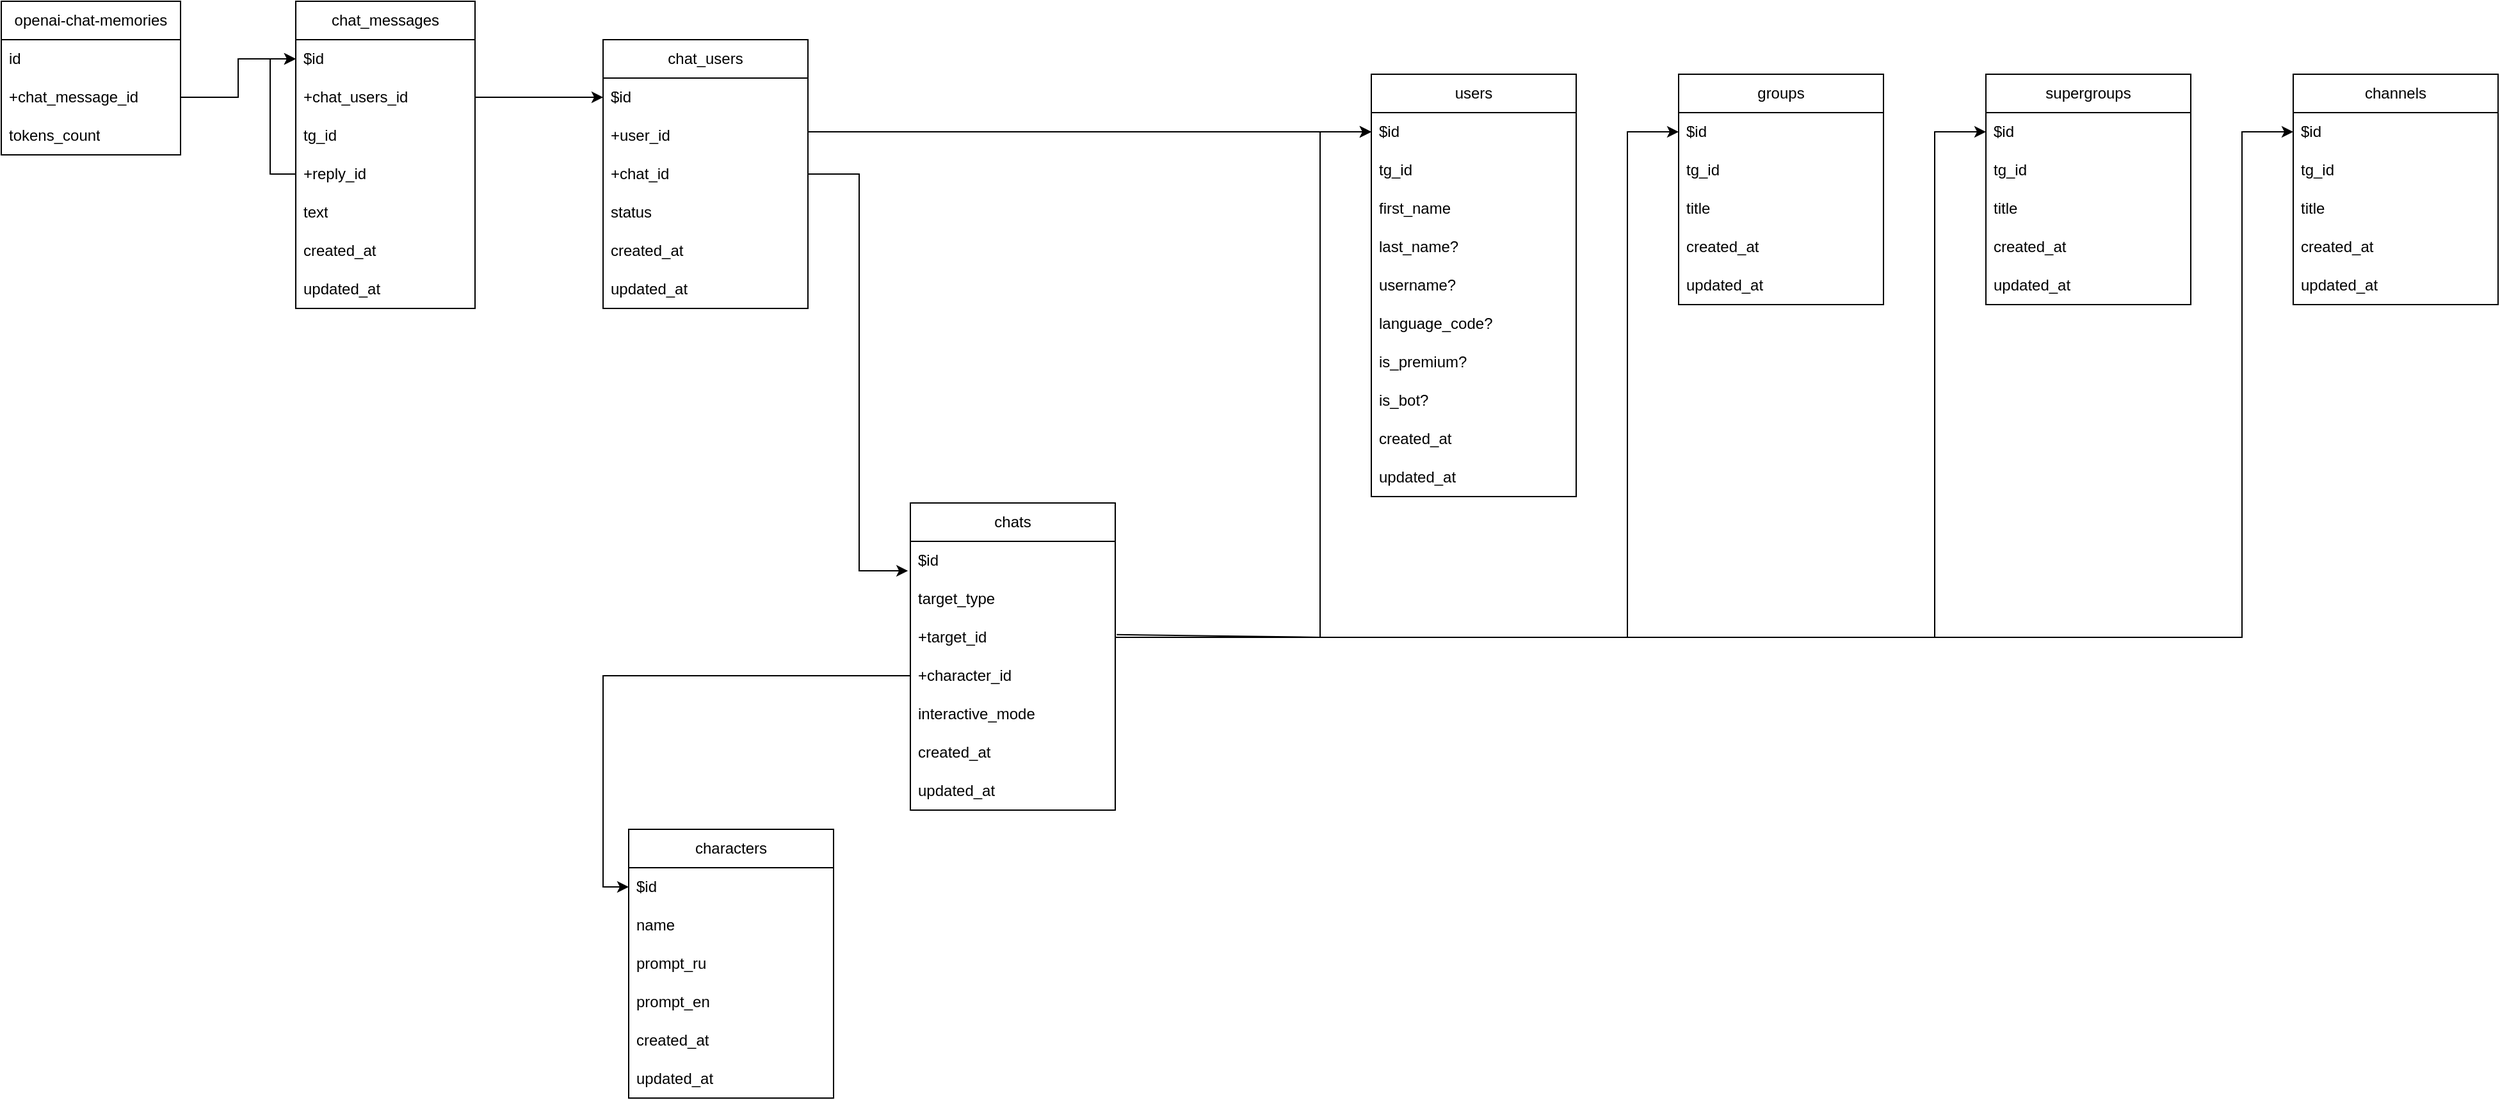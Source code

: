 <mxfile version="26.0.6">
  <diagram name="Page-1" id="a7904f86-f2b4-8e86-fa97-74104820619b">
    <mxGraphModel dx="1627" dy="1859" grid="1" gridSize="10" guides="1" tooltips="1" connect="1" arrows="1" fold="1" page="1" pageScale="1" pageWidth="1100" pageHeight="850" background="none" math="0" shadow="0">
      <root>
        <mxCell id="0" />
        <mxCell id="1" parent="0" />
        <mxCell id="qhH1SnZcZPKIVtIpZ9UF-8" value="users" style="swimlane;fontStyle=0;childLayout=stackLayout;horizontal=1;startSize=30;horizontalStack=0;resizeParent=1;resizeParentMax=0;resizeLast=0;collapsible=1;marginBottom=0;whiteSpace=wrap;html=1;" parent="1" vertex="1">
          <mxGeometry x="40" y="40" width="160" height="330" as="geometry" />
        </mxCell>
        <mxCell id="qhH1SnZcZPKIVtIpZ9UF-9" value="$id" style="text;strokeColor=none;fillColor=none;align=left;verticalAlign=middle;spacingLeft=4;spacingRight=4;overflow=hidden;points=[[0,0.5],[1,0.5]];portConstraint=eastwest;rotatable=0;whiteSpace=wrap;html=1;" parent="qhH1SnZcZPKIVtIpZ9UF-8" vertex="1">
          <mxGeometry y="30" width="160" height="30" as="geometry" />
        </mxCell>
        <mxCell id="-Eu9IIvfUyngARjiDy4Y-3" value="tg_id" style="text;strokeColor=none;fillColor=none;align=left;verticalAlign=middle;spacingLeft=4;spacingRight=4;overflow=hidden;points=[[0,0.5],[1,0.5]];portConstraint=eastwest;rotatable=0;whiteSpace=wrap;html=1;" vertex="1" parent="qhH1SnZcZPKIVtIpZ9UF-8">
          <mxGeometry y="60" width="160" height="30" as="geometry" />
        </mxCell>
        <mxCell id="qhH1SnZcZPKIVtIpZ9UF-10" value="first_name" style="text;strokeColor=none;fillColor=none;align=left;verticalAlign=middle;spacingLeft=4;spacingRight=4;overflow=hidden;points=[[0,0.5],[1,0.5]];portConstraint=eastwest;rotatable=0;whiteSpace=wrap;html=1;" parent="qhH1SnZcZPKIVtIpZ9UF-8" vertex="1">
          <mxGeometry y="90" width="160" height="30" as="geometry" />
        </mxCell>
        <mxCell id="qhH1SnZcZPKIVtIpZ9UF-11" value="last_name?" style="text;strokeColor=none;fillColor=none;align=left;verticalAlign=middle;spacingLeft=4;spacingRight=4;overflow=hidden;points=[[0,0.5],[1,0.5]];portConstraint=eastwest;rotatable=0;whiteSpace=wrap;html=1;" parent="qhH1SnZcZPKIVtIpZ9UF-8" vertex="1">
          <mxGeometry y="120" width="160" height="30" as="geometry" />
        </mxCell>
        <mxCell id="qhH1SnZcZPKIVtIpZ9UF-12" value="username?" style="text;strokeColor=none;fillColor=none;align=left;verticalAlign=middle;spacingLeft=4;spacingRight=4;overflow=hidden;points=[[0,0.5],[1,0.5]];portConstraint=eastwest;rotatable=0;whiteSpace=wrap;html=1;" parent="qhH1SnZcZPKIVtIpZ9UF-8" vertex="1">
          <mxGeometry y="150" width="160" height="30" as="geometry" />
        </mxCell>
        <mxCell id="qhH1SnZcZPKIVtIpZ9UF-13" value="language_code?" style="text;strokeColor=none;fillColor=none;align=left;verticalAlign=middle;spacingLeft=4;spacingRight=4;overflow=hidden;points=[[0,0.5],[1,0.5]];portConstraint=eastwest;rotatable=0;whiteSpace=wrap;html=1;" parent="qhH1SnZcZPKIVtIpZ9UF-8" vertex="1">
          <mxGeometry y="180" width="160" height="30" as="geometry" />
        </mxCell>
        <mxCell id="qhH1SnZcZPKIVtIpZ9UF-14" value="is_premium?" style="text;strokeColor=none;fillColor=none;align=left;verticalAlign=middle;spacingLeft=4;spacingRight=4;overflow=hidden;points=[[0,0.5],[1,0.5]];portConstraint=eastwest;rotatable=0;whiteSpace=wrap;html=1;" parent="qhH1SnZcZPKIVtIpZ9UF-8" vertex="1">
          <mxGeometry y="210" width="160" height="30" as="geometry" />
        </mxCell>
        <mxCell id="-Eu9IIvfUyngARjiDy4Y-2" value="is_bot?" style="text;strokeColor=none;fillColor=none;align=left;verticalAlign=middle;spacingLeft=4;spacingRight=4;overflow=hidden;points=[[0,0.5],[1,0.5]];portConstraint=eastwest;rotatable=0;whiteSpace=wrap;html=1;" vertex="1" parent="qhH1SnZcZPKIVtIpZ9UF-8">
          <mxGeometry y="240" width="160" height="30" as="geometry" />
        </mxCell>
        <mxCell id="qhH1SnZcZPKIVtIpZ9UF-23" value="created_at" style="text;strokeColor=none;fillColor=none;align=left;verticalAlign=middle;spacingLeft=4;spacingRight=4;overflow=hidden;points=[[0,0.5],[1,0.5]];portConstraint=eastwest;rotatable=0;whiteSpace=wrap;html=1;" parent="qhH1SnZcZPKIVtIpZ9UF-8" vertex="1">
          <mxGeometry y="270" width="160" height="30" as="geometry" />
        </mxCell>
        <mxCell id="qhH1SnZcZPKIVtIpZ9UF-24" value="updated_at" style="text;strokeColor=none;fillColor=none;align=left;verticalAlign=middle;spacingLeft=4;spacingRight=4;overflow=hidden;points=[[0,0.5],[1,0.5]];portConstraint=eastwest;rotatable=0;whiteSpace=wrap;html=1;" parent="qhH1SnZcZPKIVtIpZ9UF-8" vertex="1">
          <mxGeometry y="300" width="160" height="30" as="geometry" />
        </mxCell>
        <mxCell id="qhH1SnZcZPKIVtIpZ9UF-15" value="groups" style="swimlane;fontStyle=0;childLayout=stackLayout;horizontal=1;startSize=30;horizontalStack=0;resizeParent=1;resizeParentMax=0;resizeLast=0;collapsible=1;marginBottom=0;whiteSpace=wrap;html=1;" parent="1" vertex="1">
          <mxGeometry x="280" y="40" width="160" height="180" as="geometry" />
        </mxCell>
        <mxCell id="qhH1SnZcZPKIVtIpZ9UF-16" value="$id" style="text;strokeColor=none;fillColor=none;align=left;verticalAlign=middle;spacingLeft=4;spacingRight=4;overflow=hidden;points=[[0,0.5],[1,0.5]];portConstraint=eastwest;rotatable=0;whiteSpace=wrap;html=1;" parent="qhH1SnZcZPKIVtIpZ9UF-15" vertex="1">
          <mxGeometry y="30" width="160" height="30" as="geometry" />
        </mxCell>
        <mxCell id="qhH1SnZcZPKIVtIpZ9UF-17" value="tg_id" style="text;strokeColor=none;fillColor=none;align=left;verticalAlign=middle;spacingLeft=4;spacingRight=4;overflow=hidden;points=[[0,0.5],[1,0.5]];portConstraint=eastwest;rotatable=0;whiteSpace=wrap;html=1;" parent="qhH1SnZcZPKIVtIpZ9UF-15" vertex="1">
          <mxGeometry y="60" width="160" height="30" as="geometry" />
        </mxCell>
        <mxCell id="-Eu9IIvfUyngARjiDy4Y-16" value="title" style="text;strokeColor=none;fillColor=none;align=left;verticalAlign=middle;spacingLeft=4;spacingRight=4;overflow=hidden;points=[[0,0.5],[1,0.5]];portConstraint=eastwest;rotatable=0;whiteSpace=wrap;html=1;" vertex="1" parent="qhH1SnZcZPKIVtIpZ9UF-15">
          <mxGeometry y="90" width="160" height="30" as="geometry" />
        </mxCell>
        <mxCell id="qhH1SnZcZPKIVtIpZ9UF-22" value="created_at" style="text;strokeColor=none;fillColor=none;align=left;verticalAlign=middle;spacingLeft=4;spacingRight=4;overflow=hidden;points=[[0,0.5],[1,0.5]];portConstraint=eastwest;rotatable=0;whiteSpace=wrap;html=1;" parent="qhH1SnZcZPKIVtIpZ9UF-15" vertex="1">
          <mxGeometry y="120" width="160" height="30" as="geometry" />
        </mxCell>
        <mxCell id="qhH1SnZcZPKIVtIpZ9UF-21" value="updated_at" style="text;strokeColor=none;fillColor=none;align=left;verticalAlign=middle;spacingLeft=4;spacingRight=4;overflow=hidden;points=[[0,0.5],[1,0.5]];portConstraint=eastwest;rotatable=0;whiteSpace=wrap;html=1;" parent="qhH1SnZcZPKIVtIpZ9UF-15" vertex="1">
          <mxGeometry y="150" width="160" height="30" as="geometry" />
        </mxCell>
        <mxCell id="qhH1SnZcZPKIVtIpZ9UF-25" value="channels" style="swimlane;fontStyle=0;childLayout=stackLayout;horizontal=1;startSize=30;horizontalStack=0;resizeParent=1;resizeParentMax=0;resizeLast=0;collapsible=1;marginBottom=0;whiteSpace=wrap;html=1;" parent="1" vertex="1">
          <mxGeometry x="760" y="40" width="160" height="180" as="geometry" />
        </mxCell>
        <mxCell id="qhH1SnZcZPKIVtIpZ9UF-26" value="$id" style="text;strokeColor=none;fillColor=none;align=left;verticalAlign=middle;spacingLeft=4;spacingRight=4;overflow=hidden;points=[[0,0.5],[1,0.5]];portConstraint=eastwest;rotatable=0;whiteSpace=wrap;html=1;" parent="qhH1SnZcZPKIVtIpZ9UF-25" vertex="1">
          <mxGeometry y="30" width="160" height="30" as="geometry" />
        </mxCell>
        <mxCell id="-Eu9IIvfUyngARjiDy4Y-18" value="tg_id" style="text;strokeColor=none;fillColor=none;align=left;verticalAlign=middle;spacingLeft=4;spacingRight=4;overflow=hidden;points=[[0,0.5],[1,0.5]];portConstraint=eastwest;rotatable=0;whiteSpace=wrap;html=1;" vertex="1" parent="qhH1SnZcZPKIVtIpZ9UF-25">
          <mxGeometry y="60" width="160" height="30" as="geometry" />
        </mxCell>
        <mxCell id="qhH1SnZcZPKIVtIpZ9UF-27" value="title" style="text;strokeColor=none;fillColor=none;align=left;verticalAlign=middle;spacingLeft=4;spacingRight=4;overflow=hidden;points=[[0,0.5],[1,0.5]];portConstraint=eastwest;rotatable=0;whiteSpace=wrap;html=1;" parent="qhH1SnZcZPKIVtIpZ9UF-25" vertex="1">
          <mxGeometry y="90" width="160" height="30" as="geometry" />
        </mxCell>
        <mxCell id="qhH1SnZcZPKIVtIpZ9UF-28" value="created_at" style="text;strokeColor=none;fillColor=none;align=left;verticalAlign=middle;spacingLeft=4;spacingRight=4;overflow=hidden;points=[[0,0.5],[1,0.5]];portConstraint=eastwest;rotatable=0;whiteSpace=wrap;html=1;" parent="qhH1SnZcZPKIVtIpZ9UF-25" vertex="1">
          <mxGeometry y="120" width="160" height="30" as="geometry" />
        </mxCell>
        <mxCell id="qhH1SnZcZPKIVtIpZ9UF-29" value="updated_at" style="text;strokeColor=none;fillColor=none;align=left;verticalAlign=middle;spacingLeft=4;spacingRight=4;overflow=hidden;points=[[0,0.5],[1,0.5]];portConstraint=eastwest;rotatable=0;whiteSpace=wrap;html=1;" parent="qhH1SnZcZPKIVtIpZ9UF-25" vertex="1">
          <mxGeometry y="150" width="160" height="30" as="geometry" />
        </mxCell>
        <mxCell id="qhH1SnZcZPKIVtIpZ9UF-30" value="supergroups" style="swimlane;fontStyle=0;childLayout=stackLayout;horizontal=1;startSize=30;horizontalStack=0;resizeParent=1;resizeParentMax=0;resizeLast=0;collapsible=1;marginBottom=0;whiteSpace=wrap;html=1;" parent="1" vertex="1">
          <mxGeometry x="520" y="40" width="160" height="180" as="geometry" />
        </mxCell>
        <mxCell id="qhH1SnZcZPKIVtIpZ9UF-31" value="$id" style="text;strokeColor=none;fillColor=none;align=left;verticalAlign=middle;spacingLeft=4;spacingRight=4;overflow=hidden;points=[[0,0.5],[1,0.5]];portConstraint=eastwest;rotatable=0;whiteSpace=wrap;html=1;" parent="qhH1SnZcZPKIVtIpZ9UF-30" vertex="1">
          <mxGeometry y="30" width="160" height="30" as="geometry" />
        </mxCell>
        <mxCell id="-Eu9IIvfUyngARjiDy4Y-17" value="tg_id" style="text;strokeColor=none;fillColor=none;align=left;verticalAlign=middle;spacingLeft=4;spacingRight=4;overflow=hidden;points=[[0,0.5],[1,0.5]];portConstraint=eastwest;rotatable=0;whiteSpace=wrap;html=1;" vertex="1" parent="qhH1SnZcZPKIVtIpZ9UF-30">
          <mxGeometry y="60" width="160" height="30" as="geometry" />
        </mxCell>
        <mxCell id="qhH1SnZcZPKIVtIpZ9UF-32" value="title" style="text;strokeColor=none;fillColor=none;align=left;verticalAlign=middle;spacingLeft=4;spacingRight=4;overflow=hidden;points=[[0,0.5],[1,0.5]];portConstraint=eastwest;rotatable=0;whiteSpace=wrap;html=1;" parent="qhH1SnZcZPKIVtIpZ9UF-30" vertex="1">
          <mxGeometry y="90" width="160" height="30" as="geometry" />
        </mxCell>
        <mxCell id="qhH1SnZcZPKIVtIpZ9UF-33" value="created_at" style="text;strokeColor=none;fillColor=none;align=left;verticalAlign=middle;spacingLeft=4;spacingRight=4;overflow=hidden;points=[[0,0.5],[1,0.5]];portConstraint=eastwest;rotatable=0;whiteSpace=wrap;html=1;" parent="qhH1SnZcZPKIVtIpZ9UF-30" vertex="1">
          <mxGeometry y="120" width="160" height="30" as="geometry" />
        </mxCell>
        <mxCell id="qhH1SnZcZPKIVtIpZ9UF-34" value="updated_at" style="text;strokeColor=none;fillColor=none;align=left;verticalAlign=middle;spacingLeft=4;spacingRight=4;overflow=hidden;points=[[0,0.5],[1,0.5]];portConstraint=eastwest;rotatable=0;whiteSpace=wrap;html=1;" parent="qhH1SnZcZPKIVtIpZ9UF-30" vertex="1">
          <mxGeometry y="150" width="160" height="30" as="geometry" />
        </mxCell>
        <mxCell id="qhH1SnZcZPKIVtIpZ9UF-35" value="chats" style="swimlane;fontStyle=0;childLayout=stackLayout;horizontal=1;startSize=30;horizontalStack=0;resizeParent=1;resizeParentMax=0;resizeLast=0;collapsible=1;marginBottom=0;whiteSpace=wrap;html=1;" parent="1" vertex="1">
          <mxGeometry x="-320" y="375" width="160" height="240" as="geometry" />
        </mxCell>
        <mxCell id="qhH1SnZcZPKIVtIpZ9UF-36" value="$id" style="text;strokeColor=none;fillColor=none;align=left;verticalAlign=middle;spacingLeft=4;spacingRight=4;overflow=hidden;points=[[0,0.5],[1,0.5]];portConstraint=eastwest;rotatable=0;whiteSpace=wrap;html=1;" parent="qhH1SnZcZPKIVtIpZ9UF-35" vertex="1">
          <mxGeometry y="30" width="160" height="30" as="geometry" />
        </mxCell>
        <mxCell id="qhH1SnZcZPKIVtIpZ9UF-37" value="target_type" style="text;strokeColor=none;fillColor=none;align=left;verticalAlign=middle;spacingLeft=4;spacingRight=4;overflow=hidden;points=[[0,0.5],[1,0.5]];portConstraint=eastwest;rotatable=0;whiteSpace=wrap;html=1;" parent="qhH1SnZcZPKIVtIpZ9UF-35" vertex="1">
          <mxGeometry y="60" width="160" height="30" as="geometry" />
        </mxCell>
        <mxCell id="qhH1SnZcZPKIVtIpZ9UF-38" value="+target_id" style="text;strokeColor=none;fillColor=none;align=left;verticalAlign=middle;spacingLeft=4;spacingRight=4;overflow=hidden;points=[[0,0.5],[1,0.5]];portConstraint=eastwest;rotatable=0;whiteSpace=wrap;html=1;" parent="qhH1SnZcZPKIVtIpZ9UF-35" vertex="1">
          <mxGeometry y="90" width="160" height="30" as="geometry" />
        </mxCell>
        <mxCell id="-Eu9IIvfUyngARjiDy4Y-5" value="+character_id" style="text;strokeColor=none;fillColor=none;align=left;verticalAlign=middle;spacingLeft=4;spacingRight=4;overflow=hidden;points=[[0,0.5],[1,0.5]];portConstraint=eastwest;rotatable=0;whiteSpace=wrap;html=1;" vertex="1" parent="qhH1SnZcZPKIVtIpZ9UF-35">
          <mxGeometry y="120" width="160" height="30" as="geometry" />
        </mxCell>
        <mxCell id="-Eu9IIvfUyngARjiDy4Y-6" value="interactive_mode" style="text;strokeColor=none;fillColor=none;align=left;verticalAlign=middle;spacingLeft=4;spacingRight=4;overflow=hidden;points=[[0,0.5],[1,0.5]];portConstraint=eastwest;rotatable=0;whiteSpace=wrap;html=1;" vertex="1" parent="qhH1SnZcZPKIVtIpZ9UF-35">
          <mxGeometry y="150" width="160" height="30" as="geometry" />
        </mxCell>
        <mxCell id="1VUxT75i-lTSrIvDL5Si-15" value="created_at" style="text;strokeColor=none;fillColor=none;align=left;verticalAlign=middle;spacingLeft=4;spacingRight=4;overflow=hidden;points=[[0,0.5],[1,0.5]];portConstraint=eastwest;rotatable=0;whiteSpace=wrap;html=1;" parent="qhH1SnZcZPKIVtIpZ9UF-35" vertex="1">
          <mxGeometry y="180" width="160" height="30" as="geometry" />
        </mxCell>
        <mxCell id="1VUxT75i-lTSrIvDL5Si-16" value="updated_at" style="text;strokeColor=none;fillColor=none;align=left;verticalAlign=middle;spacingLeft=4;spacingRight=4;overflow=hidden;points=[[0,0.5],[1,0.5]];portConstraint=eastwest;rotatable=0;whiteSpace=wrap;html=1;" parent="qhH1SnZcZPKIVtIpZ9UF-35" vertex="1">
          <mxGeometry y="210" width="160" height="30" as="geometry" />
        </mxCell>
        <mxCell id="qhH1SnZcZPKIVtIpZ9UF-39" value="" style="endArrow=classic;html=1;rounded=0;entryX=0;entryY=0.5;entryDx=0;entryDy=0;exitX=1.007;exitY=0.429;exitDx=0;exitDy=0;exitPerimeter=0;" parent="1" source="qhH1SnZcZPKIVtIpZ9UF-38" target="qhH1SnZcZPKIVtIpZ9UF-9" edge="1">
          <mxGeometry width="50" height="50" relative="1" as="geometry">
            <mxPoint x="610" y="480" as="sourcePoint" />
            <mxPoint x="140" y="500" as="targetPoint" />
            <Array as="points">
              <mxPoint y="480" />
              <mxPoint y="85" />
            </Array>
          </mxGeometry>
        </mxCell>
        <mxCell id="qhH1SnZcZPKIVtIpZ9UF-40" value="" style="endArrow=classic;html=1;rounded=0;entryX=0;entryY=0.5;entryDx=0;entryDy=0;exitX=1;exitY=0.5;exitDx=0;exitDy=0;" parent="1" source="qhH1SnZcZPKIVtIpZ9UF-38" target="qhH1SnZcZPKIVtIpZ9UF-16" edge="1">
          <mxGeometry width="50" height="50" relative="1" as="geometry">
            <mxPoint x="230" y="480" as="sourcePoint" />
            <mxPoint x="660" y="430" as="targetPoint" />
            <Array as="points">
              <mxPoint x="240" y="480" />
              <mxPoint x="240" y="85" />
            </Array>
          </mxGeometry>
        </mxCell>
        <mxCell id="qhH1SnZcZPKIVtIpZ9UF-41" value="" style="endArrow=classic;html=1;rounded=0;entryX=0;entryY=0.5;entryDx=0;entryDy=0;exitX=1;exitY=0.5;exitDx=0;exitDy=0;" parent="1" source="qhH1SnZcZPKIVtIpZ9UF-38" target="qhH1SnZcZPKIVtIpZ9UF-31" edge="1">
          <mxGeometry width="50" height="50" relative="1" as="geometry">
            <mxPoint x="480" y="480" as="sourcePoint" />
            <mxPoint x="660" y="430" as="targetPoint" />
            <Array as="points">
              <mxPoint x="480" y="480" />
              <mxPoint x="480" y="85" />
            </Array>
          </mxGeometry>
        </mxCell>
        <mxCell id="qhH1SnZcZPKIVtIpZ9UF-42" value="" style="endArrow=classic;html=1;rounded=0;entryX=0;entryY=0.5;entryDx=0;entryDy=0;exitX=1;exitY=0.5;exitDx=0;exitDy=0;" parent="1" source="qhH1SnZcZPKIVtIpZ9UF-38" target="qhH1SnZcZPKIVtIpZ9UF-26" edge="1">
          <mxGeometry width="50" height="50" relative="1" as="geometry">
            <mxPoint x="720" y="480" as="sourcePoint" />
            <mxPoint x="740" y="110" as="targetPoint" />
            <Array as="points">
              <mxPoint x="720" y="480" />
              <mxPoint x="720" y="85" />
            </Array>
          </mxGeometry>
        </mxCell>
        <mxCell id="qhH1SnZcZPKIVtIpZ9UF-43" value="chat_messages" style="swimlane;fontStyle=0;childLayout=stackLayout;horizontal=1;startSize=30;horizontalStack=0;resizeParent=1;resizeParentMax=0;resizeLast=0;collapsible=1;marginBottom=0;whiteSpace=wrap;html=1;" parent="1" vertex="1">
          <mxGeometry x="-800" y="-17" width="140" height="240" as="geometry" />
        </mxCell>
        <mxCell id="qhH1SnZcZPKIVtIpZ9UF-44" value="$id" style="text;strokeColor=none;fillColor=none;align=left;verticalAlign=middle;spacingLeft=4;spacingRight=4;overflow=hidden;points=[[0,0.5],[1,0.5]];portConstraint=eastwest;rotatable=0;whiteSpace=wrap;html=1;" parent="qhH1SnZcZPKIVtIpZ9UF-43" vertex="1">
          <mxGeometry y="30" width="140" height="30" as="geometry" />
        </mxCell>
        <mxCell id="qhH1SnZcZPKIVtIpZ9UF-45" value="+chat_users_id" style="text;strokeColor=none;fillColor=none;align=left;verticalAlign=middle;spacingLeft=4;spacingRight=4;overflow=hidden;points=[[0,0.5],[1,0.5]];portConstraint=eastwest;rotatable=0;whiteSpace=wrap;html=1;" parent="qhH1SnZcZPKIVtIpZ9UF-43" vertex="1">
          <mxGeometry y="60" width="140" height="30" as="geometry" />
        </mxCell>
        <mxCell id="-Eu9IIvfUyngARjiDy4Y-21" style="edgeStyle=orthogonalEdgeStyle;rounded=0;orthogonalLoop=1;jettySize=auto;html=1;entryX=0;entryY=0.5;entryDx=0;entryDy=0;" edge="1" parent="qhH1SnZcZPKIVtIpZ9UF-43" source="-Eu9IIvfUyngARjiDy4Y-20" target="qhH1SnZcZPKIVtIpZ9UF-44">
          <mxGeometry relative="1" as="geometry" />
        </mxCell>
        <mxCell id="-Eu9IIvfUyngARjiDy4Y-19" value="tg_id" style="text;strokeColor=none;fillColor=none;align=left;verticalAlign=middle;spacingLeft=4;spacingRight=4;overflow=hidden;points=[[0,0.5],[1,0.5]];portConstraint=eastwest;rotatable=0;whiteSpace=wrap;html=1;" vertex="1" parent="qhH1SnZcZPKIVtIpZ9UF-43">
          <mxGeometry y="90" width="140" height="30" as="geometry" />
        </mxCell>
        <mxCell id="-Eu9IIvfUyngARjiDy4Y-20" value="+reply_id" style="text;strokeColor=none;fillColor=none;align=left;verticalAlign=middle;spacingLeft=4;spacingRight=4;overflow=hidden;points=[[0,0.5],[1,0.5]];portConstraint=eastwest;rotatable=0;whiteSpace=wrap;html=1;" vertex="1" parent="qhH1SnZcZPKIVtIpZ9UF-43">
          <mxGeometry y="120" width="140" height="30" as="geometry" />
        </mxCell>
        <mxCell id="qhH1SnZcZPKIVtIpZ9UF-46" value="text" style="text;strokeColor=none;fillColor=none;align=left;verticalAlign=middle;spacingLeft=4;spacingRight=4;overflow=hidden;points=[[0,0.5],[1,0.5]];portConstraint=eastwest;rotatable=0;whiteSpace=wrap;html=1;" parent="qhH1SnZcZPKIVtIpZ9UF-43" vertex="1">
          <mxGeometry y="150" width="140" height="30" as="geometry" />
        </mxCell>
        <mxCell id="1VUxT75i-lTSrIvDL5Si-12" value="created_at" style="text;strokeColor=none;fillColor=none;align=left;verticalAlign=middle;spacingLeft=4;spacingRight=4;overflow=hidden;points=[[0,0.5],[1,0.5]];portConstraint=eastwest;rotatable=0;whiteSpace=wrap;html=1;" parent="qhH1SnZcZPKIVtIpZ9UF-43" vertex="1">
          <mxGeometry y="180" width="140" height="30" as="geometry" />
        </mxCell>
        <mxCell id="1VUxT75i-lTSrIvDL5Si-13" value="updated_at" style="text;strokeColor=none;fillColor=none;align=left;verticalAlign=middle;spacingLeft=4;spacingRight=4;overflow=hidden;points=[[0,0.5],[1,0.5]];portConstraint=eastwest;rotatable=0;whiteSpace=wrap;html=1;" parent="qhH1SnZcZPKIVtIpZ9UF-43" vertex="1">
          <mxGeometry y="210" width="140" height="30" as="geometry" />
        </mxCell>
        <mxCell id="qhH1SnZcZPKIVtIpZ9UF-47" value="chat_users" style="swimlane;fontStyle=0;childLayout=stackLayout;horizontal=1;startSize=30;horizontalStack=0;resizeParent=1;resizeParentMax=0;resizeLast=0;collapsible=1;marginBottom=0;whiteSpace=wrap;html=1;" parent="1" vertex="1">
          <mxGeometry x="-560" y="13" width="160" height="210" as="geometry" />
        </mxCell>
        <mxCell id="qhH1SnZcZPKIVtIpZ9UF-48" value="$id" style="text;strokeColor=none;fillColor=none;align=left;verticalAlign=middle;spacingLeft=4;spacingRight=4;overflow=hidden;points=[[0,0.5],[1,0.5]];portConstraint=eastwest;rotatable=0;whiteSpace=wrap;html=1;" parent="qhH1SnZcZPKIVtIpZ9UF-47" vertex="1">
          <mxGeometry y="30" width="160" height="30" as="geometry" />
        </mxCell>
        <mxCell id="qhH1SnZcZPKIVtIpZ9UF-50" value="+user_id" style="text;strokeColor=none;fillColor=none;align=left;verticalAlign=middle;spacingLeft=4;spacingRight=4;overflow=hidden;points=[[0,0.5],[1,0.5]];portConstraint=eastwest;rotatable=0;whiteSpace=wrap;html=1;" parent="qhH1SnZcZPKIVtIpZ9UF-47" vertex="1">
          <mxGeometry y="60" width="160" height="30" as="geometry" />
        </mxCell>
        <mxCell id="qhH1SnZcZPKIVtIpZ9UF-49" value="+chat_id" style="text;strokeColor=none;fillColor=none;align=left;verticalAlign=middle;spacingLeft=4;spacingRight=4;overflow=hidden;points=[[0,0.5],[1,0.5]];portConstraint=eastwest;rotatable=0;whiteSpace=wrap;html=1;" parent="qhH1SnZcZPKIVtIpZ9UF-47" vertex="1">
          <mxGeometry y="90" width="160" height="30" as="geometry" />
        </mxCell>
        <mxCell id="-Eu9IIvfUyngARjiDy4Y-4" value="status" style="text;strokeColor=none;fillColor=none;align=left;verticalAlign=middle;spacingLeft=4;spacingRight=4;overflow=hidden;points=[[0,0.5],[1,0.5]];portConstraint=eastwest;rotatable=0;whiteSpace=wrap;html=1;" vertex="1" parent="qhH1SnZcZPKIVtIpZ9UF-47">
          <mxGeometry y="120" width="160" height="30" as="geometry" />
        </mxCell>
        <mxCell id="1VUxT75i-lTSrIvDL5Si-17" value="created_at" style="text;strokeColor=none;fillColor=none;align=left;verticalAlign=middle;spacingLeft=4;spacingRight=4;overflow=hidden;points=[[0,0.5],[1,0.5]];portConstraint=eastwest;rotatable=0;whiteSpace=wrap;html=1;" parent="qhH1SnZcZPKIVtIpZ9UF-47" vertex="1">
          <mxGeometry y="150" width="160" height="30" as="geometry" />
        </mxCell>
        <mxCell id="1VUxT75i-lTSrIvDL5Si-18" value="updated_at" style="text;strokeColor=none;fillColor=none;align=left;verticalAlign=middle;spacingLeft=4;spacingRight=4;overflow=hidden;points=[[0,0.5],[1,0.5]];portConstraint=eastwest;rotatable=0;whiteSpace=wrap;html=1;" parent="qhH1SnZcZPKIVtIpZ9UF-47" vertex="1">
          <mxGeometry y="180" width="160" height="30" as="geometry" />
        </mxCell>
        <mxCell id="qhH1SnZcZPKIVtIpZ9UF-52" style="edgeStyle=orthogonalEdgeStyle;rounded=0;orthogonalLoop=1;jettySize=auto;html=1;entryX=0;entryY=0.5;entryDx=0;entryDy=0;exitX=1;exitY=0.5;exitDx=0;exitDy=0;" parent="1" source="qhH1SnZcZPKIVtIpZ9UF-50" target="qhH1SnZcZPKIVtIpZ9UF-9" edge="1">
          <mxGeometry relative="1" as="geometry">
            <mxPoint x="-90" y="90" as="targetPoint" />
            <Array as="points">
              <mxPoint x="-400" y="85" />
            </Array>
          </mxGeometry>
        </mxCell>
        <mxCell id="1VUxT75i-lTSrIvDL5Si-19" style="edgeStyle=orthogonalEdgeStyle;rounded=0;orthogonalLoop=1;jettySize=auto;html=1;entryX=-0.012;entryY=0.767;entryDx=0;entryDy=0;entryPerimeter=0;" parent="1" source="qhH1SnZcZPKIVtIpZ9UF-49" target="qhH1SnZcZPKIVtIpZ9UF-36" edge="1">
          <mxGeometry relative="1" as="geometry" />
        </mxCell>
        <mxCell id="1VUxT75i-lTSrIvDL5Si-20" style="edgeStyle=orthogonalEdgeStyle;rounded=0;orthogonalLoop=1;jettySize=auto;html=1;entryX=0;entryY=0.5;entryDx=0;entryDy=0;" parent="1" source="qhH1SnZcZPKIVtIpZ9UF-45" target="qhH1SnZcZPKIVtIpZ9UF-48" edge="1">
          <mxGeometry relative="1" as="geometry" />
        </mxCell>
        <mxCell id="UIdYUCo2d9bOj5kgVsCu-1" value="openai-chat-memories" style="swimlane;fontStyle=0;childLayout=stackLayout;horizontal=1;startSize=30;horizontalStack=0;resizeParent=1;resizeParentMax=0;resizeLast=0;collapsible=1;marginBottom=0;whiteSpace=wrap;html=1;" parent="1" vertex="1">
          <mxGeometry x="-1030" y="-17" width="140" height="120" as="geometry" />
        </mxCell>
        <mxCell id="UIdYUCo2d9bOj5kgVsCu-2" value="id" style="text;strokeColor=none;fillColor=none;align=left;verticalAlign=middle;spacingLeft=4;spacingRight=4;overflow=hidden;points=[[0,0.5],[1,0.5]];portConstraint=eastwest;rotatable=0;whiteSpace=wrap;html=1;" parent="UIdYUCo2d9bOj5kgVsCu-1" vertex="1">
          <mxGeometry y="30" width="140" height="30" as="geometry" />
        </mxCell>
        <mxCell id="UIdYUCo2d9bOj5kgVsCu-3" value="+chat_message_id" style="text;strokeColor=none;fillColor=none;align=left;verticalAlign=middle;spacingLeft=4;spacingRight=4;overflow=hidden;points=[[0,0.5],[1,0.5]];portConstraint=eastwest;rotatable=0;whiteSpace=wrap;html=1;" parent="UIdYUCo2d9bOj5kgVsCu-1" vertex="1">
          <mxGeometry y="60" width="140" height="30" as="geometry" />
        </mxCell>
        <mxCell id="Ny6cMxQ0wuZz2IzysC4N-1" value="tokens_count" style="text;strokeColor=none;fillColor=none;align=left;verticalAlign=middle;spacingLeft=4;spacingRight=4;overflow=hidden;points=[[0,0.5],[1,0.5]];portConstraint=eastwest;rotatable=0;whiteSpace=wrap;html=1;" parent="UIdYUCo2d9bOj5kgVsCu-1" vertex="1">
          <mxGeometry y="90" width="140" height="30" as="geometry" />
        </mxCell>
        <mxCell id="UIdYUCo2d9bOj5kgVsCu-5" style="edgeStyle=orthogonalEdgeStyle;rounded=0;orthogonalLoop=1;jettySize=auto;html=1;entryX=0;entryY=0.5;entryDx=0;entryDy=0;" parent="1" source="UIdYUCo2d9bOj5kgVsCu-3" target="qhH1SnZcZPKIVtIpZ9UF-44" edge="1">
          <mxGeometry relative="1" as="geometry" />
        </mxCell>
        <mxCell id="-Eu9IIvfUyngARjiDy4Y-7" value="characters" style="swimlane;fontStyle=0;childLayout=stackLayout;horizontal=1;startSize=30;horizontalStack=0;resizeParent=1;resizeParentMax=0;resizeLast=0;collapsible=1;marginBottom=0;whiteSpace=wrap;html=1;" vertex="1" parent="1">
          <mxGeometry x="-540" y="630" width="160" height="210" as="geometry" />
        </mxCell>
        <mxCell id="-Eu9IIvfUyngARjiDy4Y-8" value="$id" style="text;strokeColor=none;fillColor=none;align=left;verticalAlign=middle;spacingLeft=4;spacingRight=4;overflow=hidden;points=[[0,0.5],[1,0.5]];portConstraint=eastwest;rotatable=0;whiteSpace=wrap;html=1;" vertex="1" parent="-Eu9IIvfUyngARjiDy4Y-7">
          <mxGeometry y="30" width="160" height="30" as="geometry" />
        </mxCell>
        <mxCell id="-Eu9IIvfUyngARjiDy4Y-9" value="name" style="text;strokeColor=none;fillColor=none;align=left;verticalAlign=middle;spacingLeft=4;spacingRight=4;overflow=hidden;points=[[0,0.5],[1,0.5]];portConstraint=eastwest;rotatable=0;whiteSpace=wrap;html=1;" vertex="1" parent="-Eu9IIvfUyngARjiDy4Y-7">
          <mxGeometry y="60" width="160" height="30" as="geometry" />
        </mxCell>
        <mxCell id="-Eu9IIvfUyngARjiDy4Y-10" value="prompt_ru" style="text;strokeColor=none;fillColor=none;align=left;verticalAlign=middle;spacingLeft=4;spacingRight=4;overflow=hidden;points=[[0,0.5],[1,0.5]];portConstraint=eastwest;rotatable=0;whiteSpace=wrap;html=1;" vertex="1" parent="-Eu9IIvfUyngARjiDy4Y-7">
          <mxGeometry y="90" width="160" height="30" as="geometry" />
        </mxCell>
        <mxCell id="-Eu9IIvfUyngARjiDy4Y-11" value="prompt_en" style="text;strokeColor=none;fillColor=none;align=left;verticalAlign=middle;spacingLeft=4;spacingRight=4;overflow=hidden;points=[[0,0.5],[1,0.5]];portConstraint=eastwest;rotatable=0;whiteSpace=wrap;html=1;" vertex="1" parent="-Eu9IIvfUyngARjiDy4Y-7">
          <mxGeometry y="120" width="160" height="30" as="geometry" />
        </mxCell>
        <mxCell id="-Eu9IIvfUyngARjiDy4Y-13" value="created_at" style="text;strokeColor=none;fillColor=none;align=left;verticalAlign=middle;spacingLeft=4;spacingRight=4;overflow=hidden;points=[[0,0.5],[1,0.5]];portConstraint=eastwest;rotatable=0;whiteSpace=wrap;html=1;" vertex="1" parent="-Eu9IIvfUyngARjiDy4Y-7">
          <mxGeometry y="150" width="160" height="30" as="geometry" />
        </mxCell>
        <mxCell id="-Eu9IIvfUyngARjiDy4Y-14" value="updated_at" style="text;strokeColor=none;fillColor=none;align=left;verticalAlign=middle;spacingLeft=4;spacingRight=4;overflow=hidden;points=[[0,0.5],[1,0.5]];portConstraint=eastwest;rotatable=0;whiteSpace=wrap;html=1;" vertex="1" parent="-Eu9IIvfUyngARjiDy4Y-7">
          <mxGeometry y="180" width="160" height="30" as="geometry" />
        </mxCell>
        <mxCell id="-Eu9IIvfUyngARjiDy4Y-15" style="edgeStyle=orthogonalEdgeStyle;rounded=0;orthogonalLoop=1;jettySize=auto;html=1;entryX=0;entryY=0.5;entryDx=0;entryDy=0;" edge="1" parent="1" source="-Eu9IIvfUyngARjiDy4Y-5" target="-Eu9IIvfUyngARjiDy4Y-8">
          <mxGeometry relative="1" as="geometry" />
        </mxCell>
      </root>
    </mxGraphModel>
  </diagram>
</mxfile>
